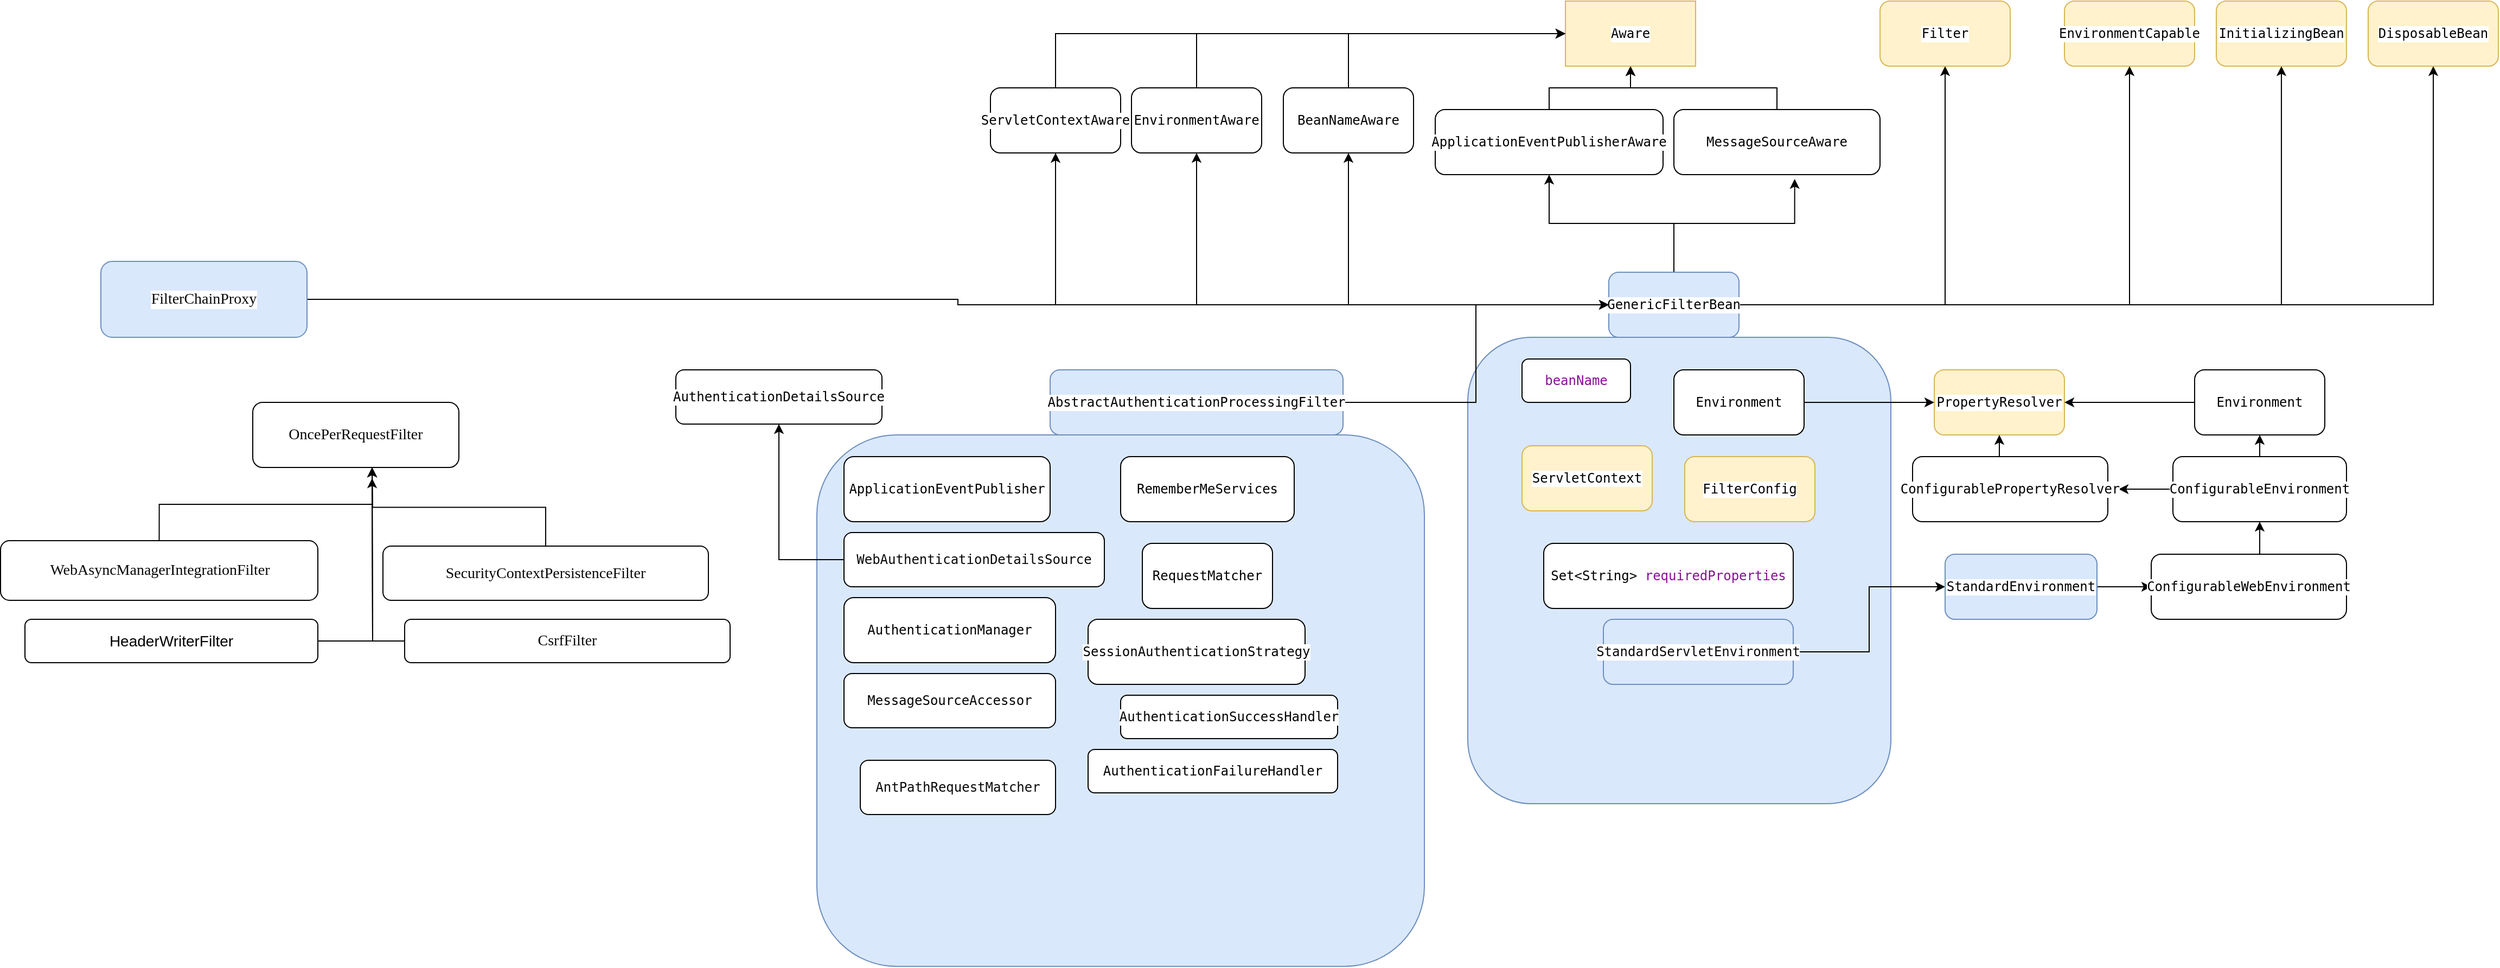 <mxfile version="20.0.1" type="github">
  <diagram id="pM6_184R_akTny7oLLfo" name="Page-1">
    <mxGraphModel dx="2165" dy="497" grid="1" gridSize="10" guides="1" tooltips="1" connect="1" arrows="1" fold="1" page="1" pageScale="1" pageWidth="1200" pageHeight="1920" math="0" shadow="0">
      <root>
        <mxCell id="0" />
        <mxCell id="1" parent="0" />
        <mxCell id="U9G1X6yg3VPROTmr20GH-8" style="edgeStyle=orthogonalEdgeStyle;rounded=0;orthogonalLoop=1;jettySize=auto;html=1;exitX=0.5;exitY=0;exitDx=0;exitDy=0;entryX=0.5;entryY=1;entryDx=0;entryDy=0;" parent="1" source="U9G1X6yg3VPROTmr20GH-1" target="U9G1X6yg3VPROTmr20GH-3" edge="1">
          <mxGeometry relative="1" as="geometry" />
        </mxCell>
        <mxCell id="U9G1X6yg3VPROTmr20GH-1" value="&lt;pre style=&quot;background-color:#ffffff;color:#080808;font-family:&#39;JetBrains Mono&#39;,monospace;font-size:9.0pt;&quot;&gt;&lt;span style=&quot;color:#000000;&quot;&gt;ApplicationEventPublisherAware&lt;/span&gt;&lt;/pre&gt;" style="rounded=1;whiteSpace=wrap;html=1;" parent="1" vertex="1">
          <mxGeometry x="130" y="130" width="210" height="60" as="geometry" />
        </mxCell>
        <mxCell id="U9G1X6yg3VPROTmr20GH-9" style="edgeStyle=orthogonalEdgeStyle;rounded=0;orthogonalLoop=1;jettySize=auto;html=1;exitX=0.5;exitY=0;exitDx=0;exitDy=0;entryX=0.5;entryY=1;entryDx=0;entryDy=0;" parent="1" source="U9G1X6yg3VPROTmr20GH-2" target="U9G1X6yg3VPROTmr20GH-3" edge="1">
          <mxGeometry relative="1" as="geometry" />
        </mxCell>
        <mxCell id="U9G1X6yg3VPROTmr20GH-2" value="&lt;pre style=&quot;background-color:#ffffff;color:#080808;font-family:&#39;JetBrains Mono&#39;,monospace;font-size:9.0pt;&quot;&gt;&lt;span style=&quot;color:#000000;&quot;&gt;MessageSourceAware&lt;/span&gt;&lt;/pre&gt;" style="rounded=1;whiteSpace=wrap;html=1;" parent="1" vertex="1">
          <mxGeometry x="350" y="130" width="190" height="60" as="geometry" />
        </mxCell>
        <mxCell id="U9G1X6yg3VPROTmr20GH-3" value="&lt;pre style=&quot;background-color:#ffffff;color:#080808;font-family:&#39;JetBrains Mono&#39;,monospace;font-size:9.0pt;&quot;&gt;&lt;span style=&quot;color:#000000;&quot;&gt;Aware&lt;/span&gt;&lt;/pre&gt;" style="rounded=0;whiteSpace=wrap;html=1;fillColor=#fff2cc;strokeColor=#d6b656;" parent="1" vertex="1">
          <mxGeometry x="250" y="30" width="120" height="60" as="geometry" />
        </mxCell>
        <mxCell id="U9G1X6yg3VPROTmr20GH-10" style="edgeStyle=orthogonalEdgeStyle;rounded=0;orthogonalLoop=1;jettySize=auto;html=1;exitX=0.5;exitY=0;exitDx=0;exitDy=0;entryX=0.5;entryY=1;entryDx=0;entryDy=0;" parent="1" source="U9G1X6yg3VPROTmr20GH-6" target="U9G1X6yg3VPROTmr20GH-1" edge="1">
          <mxGeometry relative="1" as="geometry" />
        </mxCell>
        <mxCell id="U9G1X6yg3VPROTmr20GH-11" style="edgeStyle=orthogonalEdgeStyle;rounded=0;orthogonalLoop=1;jettySize=auto;html=1;exitX=0.5;exitY=0;exitDx=0;exitDy=0;entryX=0.586;entryY=1.067;entryDx=0;entryDy=0;entryPerimeter=0;" parent="1" source="U9G1X6yg3VPROTmr20GH-6" target="U9G1X6yg3VPROTmr20GH-2" edge="1">
          <mxGeometry relative="1" as="geometry" />
        </mxCell>
        <mxCell id="U9G1X6yg3VPROTmr20GH-14" style="edgeStyle=orthogonalEdgeStyle;rounded=0;orthogonalLoop=1;jettySize=auto;html=1;exitX=1;exitY=0.5;exitDx=0;exitDy=0;entryX=0.5;entryY=1;entryDx=0;entryDy=0;" parent="1" source="U9G1X6yg3VPROTmr20GH-6" target="U9G1X6yg3VPROTmr20GH-12" edge="1">
          <mxGeometry relative="1" as="geometry" />
        </mxCell>
        <mxCell id="U9G1X6yg3VPROTmr20GH-17" style="edgeStyle=orthogonalEdgeStyle;rounded=0;orthogonalLoop=1;jettySize=auto;html=1;exitX=0;exitY=0.5;exitDx=0;exitDy=0;entryX=0.5;entryY=1;entryDx=0;entryDy=0;" parent="1" source="U9G1X6yg3VPROTmr20GH-6" target="U9G1X6yg3VPROTmr20GH-15" edge="1">
          <mxGeometry relative="1" as="geometry" />
        </mxCell>
        <mxCell id="U9G1X6yg3VPROTmr20GH-19" style="edgeStyle=orthogonalEdgeStyle;rounded=0;orthogonalLoop=1;jettySize=auto;html=1;exitX=0;exitY=0.5;exitDx=0;exitDy=0;entryX=0.5;entryY=1;entryDx=0;entryDy=0;" parent="1" source="U9G1X6yg3VPROTmr20GH-6" target="U9G1X6yg3VPROTmr20GH-18" edge="1">
          <mxGeometry relative="1" as="geometry" />
        </mxCell>
        <mxCell id="U9G1X6yg3VPROTmr20GH-23" style="edgeStyle=orthogonalEdgeStyle;rounded=0;orthogonalLoop=1;jettySize=auto;html=1;exitX=0;exitY=0.5;exitDx=0;exitDy=0;entryX=0.5;entryY=1;entryDx=0;entryDy=0;" parent="1" source="U9G1X6yg3VPROTmr20GH-6" target="U9G1X6yg3VPROTmr20GH-22" edge="1">
          <mxGeometry relative="1" as="geometry" />
        </mxCell>
        <mxCell id="U9G1X6yg3VPROTmr20GH-27" style="edgeStyle=orthogonalEdgeStyle;rounded=0;orthogonalLoop=1;jettySize=auto;html=1;exitX=1;exitY=0.5;exitDx=0;exitDy=0;entryX=0.5;entryY=1;entryDx=0;entryDy=0;" parent="1" source="U9G1X6yg3VPROTmr20GH-6" target="U9G1X6yg3VPROTmr20GH-21" edge="1">
          <mxGeometry relative="1" as="geometry" />
        </mxCell>
        <mxCell id="U9G1X6yg3VPROTmr20GH-28" style="edgeStyle=orthogonalEdgeStyle;rounded=0;orthogonalLoop=1;jettySize=auto;html=1;exitX=1;exitY=0.5;exitDx=0;exitDy=0;entryX=0.5;entryY=1;entryDx=0;entryDy=0;" parent="1" source="U9G1X6yg3VPROTmr20GH-6" target="U9G1X6yg3VPROTmr20GH-25" edge="1">
          <mxGeometry relative="1" as="geometry" />
        </mxCell>
        <mxCell id="U9G1X6yg3VPROTmr20GH-29" style="edgeStyle=orthogonalEdgeStyle;rounded=0;orthogonalLoop=1;jettySize=auto;html=1;exitX=1;exitY=0.5;exitDx=0;exitDy=0;entryX=0.5;entryY=1;entryDx=0;entryDy=0;" parent="1" source="U9G1X6yg3VPROTmr20GH-6" target="U9G1X6yg3VPROTmr20GH-26" edge="1">
          <mxGeometry relative="1" as="geometry" />
        </mxCell>
        <mxCell id="U9G1X6yg3VPROTmr20GH-6" value="&lt;pre style=&quot;background-color:#ffffff;color:#080808;font-family:&#39;JetBrains Mono&#39;,monospace;font-size:9.0pt;&quot;&gt;&lt;span style=&quot;color:#000000;&quot;&gt;GenericFilterBean&lt;/span&gt;&lt;/pre&gt;" style="rounded=1;whiteSpace=wrap;html=1;fillColor=#dae8fc;strokeColor=#6c8ebf;" parent="1" vertex="1">
          <mxGeometry x="290" y="280" width="120" height="60" as="geometry" />
        </mxCell>
        <mxCell id="U9G1X6yg3VPROTmr20GH-12" value="&lt;pre style=&quot;background-color:#ffffff;color:#080808;font-family:&#39;JetBrains Mono&#39;,monospace;font-size:9.0pt;&quot;&gt;&lt;span style=&quot;color:#000000;&quot;&gt;Filter&lt;/span&gt;&lt;/pre&gt;" style="rounded=1;whiteSpace=wrap;html=1;fillColor=#fff2cc;strokeColor=#d6b656;" parent="1" vertex="1">
          <mxGeometry x="540" y="30" width="120" height="60" as="geometry" />
        </mxCell>
        <mxCell id="U9G1X6yg3VPROTmr20GH-16" style="edgeStyle=orthogonalEdgeStyle;rounded=0;orthogonalLoop=1;jettySize=auto;html=1;exitX=0.5;exitY=0;exitDx=0;exitDy=0;entryX=0;entryY=0.5;entryDx=0;entryDy=0;" parent="1" source="U9G1X6yg3VPROTmr20GH-15" target="U9G1X6yg3VPROTmr20GH-3" edge="1">
          <mxGeometry relative="1" as="geometry" />
        </mxCell>
        <mxCell id="U9G1X6yg3VPROTmr20GH-15" value="&lt;pre style=&quot;background-color:#ffffff;color:#080808;font-family:&#39;JetBrains Mono&#39;,monospace;font-size:9.0pt;&quot;&gt;&lt;span style=&quot;color:#000000;&quot;&gt;BeanNameAware&lt;/span&gt;&lt;/pre&gt;" style="rounded=1;whiteSpace=wrap;html=1;" parent="1" vertex="1">
          <mxGeometry x="-10" y="110" width="120" height="60" as="geometry" />
        </mxCell>
        <mxCell id="U9G1X6yg3VPROTmr20GH-20" style="edgeStyle=orthogonalEdgeStyle;rounded=0;orthogonalLoop=1;jettySize=auto;html=1;exitX=0.5;exitY=0;exitDx=0;exitDy=0;entryX=0;entryY=0.5;entryDx=0;entryDy=0;" parent="1" source="U9G1X6yg3VPROTmr20GH-18" target="U9G1X6yg3VPROTmr20GH-3" edge="1">
          <mxGeometry relative="1" as="geometry" />
        </mxCell>
        <mxCell id="U9G1X6yg3VPROTmr20GH-18" value="&lt;pre style=&quot;background-color:#ffffff;color:#080808;font-family:&#39;JetBrains Mono&#39;,monospace;font-size:9.0pt;&quot;&gt;&lt;span style=&quot;color:#000000;&quot;&gt;EnvironmentAware&lt;/span&gt;&lt;/pre&gt;" style="rounded=1;whiteSpace=wrap;html=1;" parent="1" vertex="1">
          <mxGeometry x="-150" y="110" width="120" height="60" as="geometry" />
        </mxCell>
        <mxCell id="U9G1X6yg3VPROTmr20GH-21" value="&lt;pre style=&quot;background-color:#ffffff;color:#080808;font-family:&#39;JetBrains Mono&#39;,monospace;font-size:9.0pt;&quot;&gt;&lt;span style=&quot;color:#000000;&quot;&gt;EnvironmentCapable&lt;/span&gt;&lt;/pre&gt;" style="rounded=1;whiteSpace=wrap;html=1;fillColor=#fff2cc;strokeColor=#d6b656;" parent="1" vertex="1">
          <mxGeometry x="710" y="30" width="120" height="60" as="geometry" />
        </mxCell>
        <mxCell id="U9G1X6yg3VPROTmr20GH-24" style="edgeStyle=orthogonalEdgeStyle;rounded=0;orthogonalLoop=1;jettySize=auto;html=1;exitX=0.5;exitY=0;exitDx=0;exitDy=0;entryX=0;entryY=0.5;entryDx=0;entryDy=0;" parent="1" source="U9G1X6yg3VPROTmr20GH-22" target="U9G1X6yg3VPROTmr20GH-3" edge="1">
          <mxGeometry relative="1" as="geometry" />
        </mxCell>
        <mxCell id="U9G1X6yg3VPROTmr20GH-22" value="&lt;pre style=&quot;background-color:#ffffff;color:#080808;font-family:&#39;JetBrains Mono&#39;,monospace;font-size:9.0pt;&quot;&gt;&lt;span style=&quot;color:#000000;&quot;&gt;ServletContextAware&lt;/span&gt;&lt;/pre&gt;" style="rounded=1;whiteSpace=wrap;html=1;" parent="1" vertex="1">
          <mxGeometry x="-280" y="110" width="120" height="60" as="geometry" />
        </mxCell>
        <mxCell id="U9G1X6yg3VPROTmr20GH-25" value="&lt;pre style=&quot;background-color:#ffffff;color:#080808;font-family:&#39;JetBrains Mono&#39;,monospace;font-size:9.0pt;&quot;&gt;&lt;span style=&quot;color:#000000;&quot;&gt;InitializingBean&lt;/span&gt;&lt;/pre&gt;" style="rounded=1;whiteSpace=wrap;html=1;fillColor=#fff2cc;strokeColor=#d6b656;" parent="1" vertex="1">
          <mxGeometry x="850" y="30" width="120" height="60" as="geometry" />
        </mxCell>
        <mxCell id="U9G1X6yg3VPROTmr20GH-26" value="&lt;pre style=&quot;background-color:#ffffff;color:#080808;font-family:&#39;JetBrains Mono&#39;,monospace;font-size:9.0pt;&quot;&gt;&lt;span style=&quot;color:#000000;&quot;&gt;DisposableBean&lt;/span&gt;&lt;/pre&gt;" style="rounded=1;whiteSpace=wrap;html=1;fillColor=#fff2cc;strokeColor=#d6b656;" parent="1" vertex="1">
          <mxGeometry x="990" y="30" width="120" height="60" as="geometry" />
        </mxCell>
        <mxCell id="U9G1X6yg3VPROTmr20GH-30" value="" style="rounded=1;whiteSpace=wrap;html=1;fillColor=#dae8fc;strokeColor=#6c8ebf;" parent="1" vertex="1">
          <mxGeometry x="160" y="340" width="390" height="430" as="geometry" />
        </mxCell>
        <mxCell id="U9G1X6yg3VPROTmr20GH-31" value="&lt;pre style=&quot;background-color:#ffffff;color:#080808;font-family:&#39;JetBrains Mono&#39;,monospace;font-size:9.0pt;&quot;&gt;&lt;span style=&quot;color:#871094;&quot;&gt;beanName&lt;/span&gt;&lt;/pre&gt;" style="rounded=1;whiteSpace=wrap;html=1;" parent="1" vertex="1">
          <mxGeometry x="210" y="360" width="100" height="40" as="geometry" />
        </mxCell>
        <mxCell id="U9G1X6yg3VPROTmr20GH-37" style="edgeStyle=orthogonalEdgeStyle;rounded=0;orthogonalLoop=1;jettySize=auto;html=1;exitX=1;exitY=0.5;exitDx=0;exitDy=0;" parent="1" source="U9G1X6yg3VPROTmr20GH-32" target="U9G1X6yg3VPROTmr20GH-36" edge="1">
          <mxGeometry relative="1" as="geometry" />
        </mxCell>
        <mxCell id="U9G1X6yg3VPROTmr20GH-32" value="&lt;pre style=&quot;background-color:#ffffff;color:#080808;font-family:&#39;JetBrains Mono&#39;,monospace;font-size:9.0pt;&quot;&gt;&lt;span style=&quot;color:#000000;&quot;&gt;Environment&lt;/span&gt;&lt;/pre&gt;" style="rounded=1;whiteSpace=wrap;html=1;" parent="1" vertex="1">
          <mxGeometry x="350" y="370" width="120" height="60" as="geometry" />
        </mxCell>
        <mxCell id="U9G1X6yg3VPROTmr20GH-33" value="&lt;pre style=&quot;background-color:#ffffff;color:#080808;font-family:&#39;JetBrains Mono&#39;,monospace;font-size:9.0pt;&quot;&gt;&lt;span style=&quot;color:#000000;&quot;&gt;ServletContext&lt;/span&gt;&lt;/pre&gt;" style="rounded=1;whiteSpace=wrap;html=1;fillColor=#fff2cc;strokeColor=#d6b656;" parent="1" vertex="1">
          <mxGeometry x="210" y="440" width="120" height="60" as="geometry" />
        </mxCell>
        <mxCell id="U9G1X6yg3VPROTmr20GH-34" value="&lt;pre style=&quot;background-color:#ffffff;color:#080808;font-family:&#39;JetBrains Mono&#39;,monospace;font-size:9.0pt;&quot;&gt;&lt;span style=&quot;color:#000000;&quot;&gt;FilterConfig&lt;/span&gt;&lt;/pre&gt;" style="rounded=1;whiteSpace=wrap;html=1;fillColor=#fff2cc;strokeColor=#d6b656;" parent="1" vertex="1">
          <mxGeometry x="360" y="450" width="120" height="60" as="geometry" />
        </mxCell>
        <mxCell id="U9G1X6yg3VPROTmr20GH-35" value="&lt;pre style=&quot;background-color:#ffffff;color:#080808;font-family:&#39;JetBrains Mono&#39;,monospace;font-size:9.0pt;&quot;&gt;&lt;span style=&quot;color:#000000;&quot;&gt;Set&lt;/span&gt;&amp;lt;&lt;span style=&quot;color:#000000;&quot;&gt;String&lt;/span&gt;&amp;gt; &lt;span style=&quot;color:#871094;&quot;&gt;requiredProperties&lt;/span&gt;&lt;/pre&gt;" style="rounded=1;whiteSpace=wrap;html=1;" parent="1" vertex="1">
          <mxGeometry x="230" y="530" width="230" height="60" as="geometry" />
        </mxCell>
        <mxCell id="U9G1X6yg3VPROTmr20GH-36" value="&lt;pre style=&quot;background-color:#ffffff;color:#080808;font-family:&#39;JetBrains Mono&#39;,monospace;font-size:9.0pt;&quot;&gt;&lt;span style=&quot;color:#000000;&quot;&gt;PropertyResolver&lt;/span&gt;&lt;/pre&gt;" style="rounded=1;whiteSpace=wrap;html=1;fillColor=#fff2cc;strokeColor=#d6b656;" parent="1" vertex="1">
          <mxGeometry x="590" y="370" width="120" height="60" as="geometry" />
        </mxCell>
        <mxCell id="U9G1X6yg3VPROTmr20GH-40" style="edgeStyle=orthogonalEdgeStyle;rounded=0;orthogonalLoop=1;jettySize=auto;html=1;exitX=1;exitY=0.5;exitDx=0;exitDy=0;" parent="1" source="U9G1X6yg3VPROTmr20GH-38" target="U9G1X6yg3VPROTmr20GH-39" edge="1">
          <mxGeometry relative="1" as="geometry" />
        </mxCell>
        <mxCell id="U9G1X6yg3VPROTmr20GH-38" value="&lt;pre style=&quot;background-color:#ffffff;color:#080808;font-family:&#39;JetBrains Mono&#39;,monospace;font-size:9.0pt;&quot;&gt;StandardServletEnvironment&lt;/pre&gt;" style="rounded=1;whiteSpace=wrap;html=1;fillColor=#dae8fc;strokeColor=#6c8ebf;" parent="1" vertex="1">
          <mxGeometry x="285" y="600" width="175" height="60" as="geometry" />
        </mxCell>
        <mxCell id="U9G1X6yg3VPROTmr20GH-51" style="edgeStyle=orthogonalEdgeStyle;rounded=0;orthogonalLoop=1;jettySize=auto;html=1;exitX=1;exitY=0.5;exitDx=0;exitDy=0;entryX=0;entryY=0.5;entryDx=0;entryDy=0;" parent="1" source="U9G1X6yg3VPROTmr20GH-39" target="U9G1X6yg3VPROTmr20GH-41" edge="1">
          <mxGeometry relative="1" as="geometry" />
        </mxCell>
        <mxCell id="U9G1X6yg3VPROTmr20GH-39" value="&lt;pre style=&quot;background-color:#ffffff;color:#080808;font-family:&#39;JetBrains Mono&#39;,monospace;font-size:9.0pt;&quot;&gt;&lt;span style=&quot;color:#000000;&quot;&gt;StandardEnvironment&lt;/span&gt;&lt;/pre&gt;" style="rounded=1;whiteSpace=wrap;html=1;fillColor=#dae8fc;strokeColor=#6c8ebf;" parent="1" vertex="1">
          <mxGeometry x="600" y="540" width="140" height="60" as="geometry" />
        </mxCell>
        <mxCell id="U9G1X6yg3VPROTmr20GH-44" style="edgeStyle=orthogonalEdgeStyle;rounded=0;orthogonalLoop=1;jettySize=auto;html=1;exitX=0.5;exitY=0;exitDx=0;exitDy=0;entryX=0.5;entryY=1;entryDx=0;entryDy=0;" parent="1" source="U9G1X6yg3VPROTmr20GH-41" target="U9G1X6yg3VPROTmr20GH-42" edge="1">
          <mxGeometry relative="1" as="geometry" />
        </mxCell>
        <mxCell id="U9G1X6yg3VPROTmr20GH-41" value="&lt;pre style=&quot;background-color:#ffffff;color:#080808;font-family:&#39;JetBrains Mono&#39;,monospace;font-size:9.0pt;&quot;&gt;&lt;span style=&quot;color:#000000;&quot;&gt;ConfigurableWebEnvironment&lt;/span&gt;&lt;/pre&gt;" style="rounded=1;whiteSpace=wrap;html=1;" parent="1" vertex="1">
          <mxGeometry x="790" y="540" width="180" height="60" as="geometry" />
        </mxCell>
        <mxCell id="U9G1X6yg3VPROTmr20GH-46" style="edgeStyle=orthogonalEdgeStyle;rounded=0;orthogonalLoop=1;jettySize=auto;html=1;exitX=0.5;exitY=0;exitDx=0;exitDy=0;entryX=0.5;entryY=1;entryDx=0;entryDy=0;" parent="1" source="U9G1X6yg3VPROTmr20GH-42" target="U9G1X6yg3VPROTmr20GH-45" edge="1">
          <mxGeometry relative="1" as="geometry" />
        </mxCell>
        <mxCell id="U9G1X6yg3VPROTmr20GH-49" style="edgeStyle=orthogonalEdgeStyle;rounded=0;orthogonalLoop=1;jettySize=auto;html=1;exitX=0;exitY=0.5;exitDx=0;exitDy=0;" parent="1" source="U9G1X6yg3VPROTmr20GH-42" edge="1">
          <mxGeometry relative="1" as="geometry">
            <mxPoint x="760" y="480" as="targetPoint" />
          </mxGeometry>
        </mxCell>
        <mxCell id="U9G1X6yg3VPROTmr20GH-42" value="&lt;pre style=&quot;background-color:#ffffff;color:#080808;font-family:&#39;JetBrains Mono&#39;,monospace;font-size:9.0pt;&quot;&gt;&lt;span style=&quot;color:#000000;&quot;&gt;ConfigurableEnvironment&lt;/span&gt;&lt;/pre&gt;" style="rounded=1;whiteSpace=wrap;html=1;" parent="1" vertex="1">
          <mxGeometry x="810" y="450" width="160" height="60" as="geometry" />
        </mxCell>
        <mxCell id="U9G1X6yg3VPROTmr20GH-50" style="edgeStyle=orthogonalEdgeStyle;rounded=0;orthogonalLoop=1;jettySize=auto;html=1;entryX=1;entryY=0.5;entryDx=0;entryDy=0;" parent="1" source="U9G1X6yg3VPROTmr20GH-45" target="U9G1X6yg3VPROTmr20GH-36" edge="1">
          <mxGeometry relative="1" as="geometry" />
        </mxCell>
        <mxCell id="U9G1X6yg3VPROTmr20GH-45" value="&lt;pre style=&quot;background-color:#ffffff;color:#080808;font-family:&#39;JetBrains Mono&#39;,monospace;font-size:9.0pt;&quot;&gt;&lt;span style=&quot;color:#000000;&quot;&gt;Environment&lt;/span&gt;&lt;/pre&gt;" style="rounded=1;whiteSpace=wrap;html=1;" parent="1" vertex="1">
          <mxGeometry x="830" y="370" width="120" height="60" as="geometry" />
        </mxCell>
        <mxCell id="U9G1X6yg3VPROTmr20GH-48" style="edgeStyle=orthogonalEdgeStyle;rounded=0;orthogonalLoop=1;jettySize=auto;html=1;exitX=0.5;exitY=0;exitDx=0;exitDy=0;entryX=0.5;entryY=1;entryDx=0;entryDy=0;" parent="1" source="U9G1X6yg3VPROTmr20GH-47" target="U9G1X6yg3VPROTmr20GH-36" edge="1">
          <mxGeometry relative="1" as="geometry" />
        </mxCell>
        <mxCell id="U9G1X6yg3VPROTmr20GH-47" value="&lt;pre style=&quot;background-color:#ffffff;color:#080808;font-family:&#39;JetBrains Mono&#39;,monospace;font-size:9.0pt;&quot;&gt;&lt;span style=&quot;color:#000000;&quot;&gt;ConfigurablePropertyResolver&lt;/span&gt;&lt;/pre&gt;" style="rounded=1;whiteSpace=wrap;html=1;" parent="1" vertex="1">
          <mxGeometry x="570" y="450" width="180" height="60" as="geometry" />
        </mxCell>
        <mxCell id="U9G1X6yg3VPROTmr20GH-53" style="edgeStyle=orthogonalEdgeStyle;rounded=0;orthogonalLoop=1;jettySize=auto;html=1;exitX=1;exitY=0.5;exitDx=0;exitDy=0;entryX=0;entryY=0.5;entryDx=0;entryDy=0;" parent="1" source="U9G1X6yg3VPROTmr20GH-52" target="U9G1X6yg3VPROTmr20GH-6" edge="1">
          <mxGeometry relative="1" as="geometry" />
        </mxCell>
        <mxCell id="U9G1X6yg3VPROTmr20GH-52" value="&lt;pre style=&quot;background-color:#ffffff;color:#080808;font-family:&#39;JetBrains Mono&#39;,monospace;font-size:9.0pt;&quot;&gt;&lt;span style=&quot;color:#000000;&quot;&gt;AbstractAuthenticationProcessingFilter&lt;/span&gt;&lt;/pre&gt;" style="rounded=1;whiteSpace=wrap;html=1;fillColor=#dae8fc;strokeColor=#6c8ebf;" parent="1" vertex="1">
          <mxGeometry x="-225" y="370" width="270" height="60" as="geometry" />
        </mxCell>
        <mxCell id="U9G1X6yg3VPROTmr20GH-54" value="" style="rounded=1;whiteSpace=wrap;html=1;fillColor=#dae8fc;strokeColor=#6c8ebf;" parent="1" vertex="1">
          <mxGeometry x="-440" y="430" width="560" height="490" as="geometry" />
        </mxCell>
        <mxCell id="U9G1X6yg3VPROTmr20GH-55" value="&lt;pre style=&quot;background-color:#ffffff;color:#080808;font-family:&#39;JetBrains Mono&#39;,monospace;font-size:9.0pt;&quot;&gt;&lt;span style=&quot;color:#000000;&quot;&gt;ApplicationEventPublisher&lt;/span&gt;&lt;/pre&gt;" style="rounded=1;whiteSpace=wrap;html=1;" parent="1" vertex="1">
          <mxGeometry x="-415" y="450" width="190" height="60" as="geometry" />
        </mxCell>
        <mxCell id="U9G1X6yg3VPROTmr20GH-58" style="edgeStyle=orthogonalEdgeStyle;rounded=0;orthogonalLoop=1;jettySize=auto;html=1;exitX=0;exitY=0.5;exitDx=0;exitDy=0;entryX=0.5;entryY=1;entryDx=0;entryDy=0;" parent="1" source="U9G1X6yg3VPROTmr20GH-56" target="U9G1X6yg3VPROTmr20GH-57" edge="1">
          <mxGeometry relative="1" as="geometry" />
        </mxCell>
        <mxCell id="U9G1X6yg3VPROTmr20GH-56" value="&lt;pre style=&quot;background-color:#ffffff;color:#080808;font-family:&#39;JetBrains Mono&#39;,monospace;font-size:9.0pt;&quot;&gt;WebAuthenticationDetailsSource&lt;/pre&gt;" style="rounded=1;whiteSpace=wrap;html=1;" parent="1" vertex="1">
          <mxGeometry x="-415" y="520" width="240" height="50" as="geometry" />
        </mxCell>
        <mxCell id="U9G1X6yg3VPROTmr20GH-57" value="&lt;pre style=&quot;background-color:#ffffff;color:#080808;font-family:&#39;JetBrains Mono&#39;,monospace;font-size:9.0pt;&quot;&gt;&lt;span style=&quot;color:#000000;&quot;&gt;AuthenticationDetailsSource&lt;/span&gt;&lt;/pre&gt;" style="rounded=1;whiteSpace=wrap;html=1;" parent="1" vertex="1">
          <mxGeometry x="-570" y="370" width="190" height="50" as="geometry" />
        </mxCell>
        <mxCell id="U9G1X6yg3VPROTmr20GH-59" value="&lt;pre style=&quot;background-color:#ffffff;color:#080808;font-family:&#39;JetBrains Mono&#39;,monospace;font-size:9.0pt;&quot;&gt;&lt;span style=&quot;color:#000000;&quot;&gt;AuthenticationManager&lt;/span&gt;&lt;/pre&gt;" style="rounded=1;whiteSpace=wrap;html=1;" parent="1" vertex="1">
          <mxGeometry x="-415" y="580" width="195" height="60" as="geometry" />
        </mxCell>
        <mxCell id="U9G1X6yg3VPROTmr20GH-60" value="&lt;pre style=&quot;background-color:#ffffff;color:#080808;font-family:&#39;JetBrains Mono&#39;,monospace;font-size:9.0pt;&quot;&gt;&lt;span style=&quot;color:#000000;&quot;&gt;MessageSourceAccessor&lt;/span&gt;&lt;/pre&gt;" style="rounded=1;whiteSpace=wrap;html=1;" parent="1" vertex="1">
          <mxGeometry x="-415" y="650" width="195" height="50" as="geometry" />
        </mxCell>
        <mxCell id="U9G1X6yg3VPROTmr20GH-62" value="&lt;pre style=&quot;background-color:#ffffff;color:#080808;font-family:&#39;JetBrains Mono&#39;,monospace;font-size:9.0pt;&quot;&gt;&lt;span style=&quot;color:#000000;&quot;&gt;RememberMeServices&lt;/span&gt;&lt;/pre&gt;" style="rounded=1;whiteSpace=wrap;html=1;" parent="1" vertex="1">
          <mxGeometry x="-160" y="450" width="160" height="60" as="geometry" />
        </mxCell>
        <mxCell id="U9G1X6yg3VPROTmr20GH-63" value="&lt;pre style=&quot;background-color:#ffffff;color:#080808;font-family:&#39;JetBrains Mono&#39;,monospace;font-size:9.0pt;&quot;&gt;&lt;span style=&quot;color:#000000;&quot;&gt;RequestMatcher&lt;/span&gt;&lt;/pre&gt;" style="rounded=1;whiteSpace=wrap;html=1;" parent="1" vertex="1">
          <mxGeometry x="-140" y="530" width="120" height="60" as="geometry" />
        </mxCell>
        <mxCell id="U9G1X6yg3VPROTmr20GH-64" value="&lt;pre style=&quot;background-color:#ffffff;color:#080808;font-family:&#39;JetBrains Mono&#39;,monospace;font-size:9.0pt;&quot;&gt;&lt;span style=&quot;color:#000000;&quot;&gt;SessionAuthenticationStrategy&lt;/span&gt;&lt;/pre&gt;" style="rounded=1;whiteSpace=wrap;html=1;" parent="1" vertex="1">
          <mxGeometry x="-190" y="600" width="200" height="60" as="geometry" />
        </mxCell>
        <mxCell id="U9G1X6yg3VPROTmr20GH-65" value="&lt;pre style=&quot;background-color:#ffffff;color:#080808;font-family:&#39;JetBrains Mono&#39;,monospace;font-size:9.0pt;&quot;&gt;&lt;span style=&quot;color:#000000;&quot;&gt;AuthenticationSuccessHandler&lt;/span&gt;&lt;/pre&gt;" style="rounded=1;whiteSpace=wrap;html=1;" parent="1" vertex="1">
          <mxGeometry x="-160" y="670" width="200" height="40" as="geometry" />
        </mxCell>
        <mxCell id="U9G1X6yg3VPROTmr20GH-66" value="&lt;pre style=&quot;background-color:#ffffff;color:#080808;font-family:&#39;JetBrains Mono&#39;,monospace;font-size:9.0pt;&quot;&gt;&lt;span style=&quot;color:#000000;&quot;&gt;AuthenticationFailureHandler&lt;/span&gt;&lt;/pre&gt;" style="rounded=1;whiteSpace=wrap;html=1;" parent="1" vertex="1">
          <mxGeometry x="-190" y="720" width="230" height="40" as="geometry" />
        </mxCell>
        <mxCell id="U9G1X6yg3VPROTmr20GH-68" value="&lt;pre style=&quot;background-color:#ffffff;color:#080808;font-family:&#39;JetBrains Mono&#39;,monospace;font-size:9.0pt;&quot;&gt;AntPathRequestMatcher&lt;/pre&gt;" style="rounded=1;whiteSpace=wrap;html=1;" parent="1" vertex="1">
          <mxGeometry x="-400" y="730" width="180" height="50" as="geometry" />
        </mxCell>
        <mxCell id="RwF6sYBldyr7odMLDGwx-2" style="edgeStyle=orthogonalEdgeStyle;rounded=0;orthogonalLoop=1;jettySize=auto;html=1;exitX=1;exitY=0.5;exitDx=0;exitDy=0;entryX=0;entryY=0.5;entryDx=0;entryDy=0;" edge="1" parent="1" source="RwF6sYBldyr7odMLDGwx-1" target="U9G1X6yg3VPROTmr20GH-6">
          <mxGeometry relative="1" as="geometry" />
        </mxCell>
        <mxCell id="RwF6sYBldyr7odMLDGwx-1" value="&lt;pre style=&quot;background-color:#ffffff;color:#080808;font-family:&#39;Consolas&#39;;font-size:10.5pt;&quot;&gt;FilterChainProxy&lt;/pre&gt;" style="rounded=1;whiteSpace=wrap;html=1;fillColor=#dae8fc;strokeColor=#6c8ebf;" vertex="1" parent="1">
          <mxGeometry x="-1100" y="270" width="190" height="70" as="geometry" />
        </mxCell>
        <mxCell id="RwF6sYBldyr7odMLDGwx-3" value="&lt;pre style=&quot;background-color:#ffffff;color:#080808;font-family:&#39;Consolas&#39;;font-size:10.5pt;&quot;&gt;OncePerRequestFilter&lt;/pre&gt;" style="rounded=1;whiteSpace=wrap;html=1;" vertex="1" parent="1">
          <mxGeometry x="-960" y="400" width="190" height="60" as="geometry" />
        </mxCell>
        <mxCell id="RwF6sYBldyr7odMLDGwx-5" style="edgeStyle=orthogonalEdgeStyle;rounded=0;orthogonalLoop=1;jettySize=auto;html=1;exitX=0.5;exitY=0;exitDx=0;exitDy=0;entryX=0.579;entryY=1;entryDx=0;entryDy=0;entryPerimeter=0;" edge="1" parent="1" source="RwF6sYBldyr7odMLDGwx-4" target="RwF6sYBldyr7odMLDGwx-3">
          <mxGeometry relative="1" as="geometry">
            <Array as="points">
              <mxPoint x="-1046" y="494" />
              <mxPoint x="-850" y="494" />
            </Array>
          </mxGeometry>
        </mxCell>
        <mxCell id="RwF6sYBldyr7odMLDGwx-4" value="&lt;pre style=&quot;background-color:#ffffff;color:#080808;font-family:&#39;Consolas&#39;;font-size:10.5pt;&quot;&gt;WebAsyncManagerIntegrationFilter&lt;/pre&gt;" style="rounded=1;whiteSpace=wrap;html=1;" vertex="1" parent="1">
          <mxGeometry x="-1192.5" y="527.5" width="292.5" height="55" as="geometry" />
        </mxCell>
        <mxCell id="RwF6sYBldyr7odMLDGwx-9" style="edgeStyle=orthogonalEdgeStyle;rounded=0;orthogonalLoop=1;jettySize=auto;html=1;exitX=0.5;exitY=0;exitDx=0;exitDy=0;fontSize=14;" edge="1" parent="1" source="RwF6sYBldyr7odMLDGwx-6">
          <mxGeometry relative="1" as="geometry">
            <mxPoint x="-850" y="460" as="targetPoint" />
          </mxGeometry>
        </mxCell>
        <mxCell id="RwF6sYBldyr7odMLDGwx-6" value="&lt;pre style=&quot;background-color:#ffffff;color:#080808;font-family:&#39;Consolas&#39;;font-size:10.5pt;&quot;&gt;SecurityContextPersistenceFilter&lt;/pre&gt;" style="rounded=1;whiteSpace=wrap;html=1;" vertex="1" parent="1">
          <mxGeometry x="-840" y="532.5" width="300" height="50" as="geometry" />
        </mxCell>
        <mxCell id="RwF6sYBldyr7odMLDGwx-10" style="edgeStyle=orthogonalEdgeStyle;rounded=0;orthogonalLoop=1;jettySize=auto;html=1;exitX=1;exitY=0.5;exitDx=0;exitDy=0;fontSize=14;" edge="1" parent="1" source="RwF6sYBldyr7odMLDGwx-7">
          <mxGeometry relative="1" as="geometry">
            <mxPoint x="-850" y="470" as="targetPoint" />
          </mxGeometry>
        </mxCell>
        <mxCell id="RwF6sYBldyr7odMLDGwx-7" value="&lt;font style=&quot;font-size: 14px;&quot;&gt;HeaderWriterFilter&lt;/font&gt;" style="rounded=1;whiteSpace=wrap;html=1;" vertex="1" parent="1">
          <mxGeometry x="-1170" y="600" width="270" height="40" as="geometry" />
        </mxCell>
        <mxCell id="RwF6sYBldyr7odMLDGwx-11" style="edgeStyle=orthogonalEdgeStyle;rounded=0;orthogonalLoop=1;jettySize=auto;html=1;exitX=0;exitY=0.5;exitDx=0;exitDy=0;fontSize=14;" edge="1" parent="1" source="RwF6sYBldyr7odMLDGwx-8">
          <mxGeometry relative="1" as="geometry">
            <mxPoint x="-850" y="460" as="targetPoint" />
          </mxGeometry>
        </mxCell>
        <mxCell id="RwF6sYBldyr7odMLDGwx-8" value="&lt;pre style=&quot;background-color:#ffffff;color:#080808;font-family:&#39;Consolas&#39;;font-size:10.5pt;&quot;&gt;CsrfFilter&lt;/pre&gt;" style="rounded=1;whiteSpace=wrap;html=1;" vertex="1" parent="1">
          <mxGeometry x="-820" y="600" width="300" height="40" as="geometry" />
        </mxCell>
      </root>
    </mxGraphModel>
  </diagram>
</mxfile>
